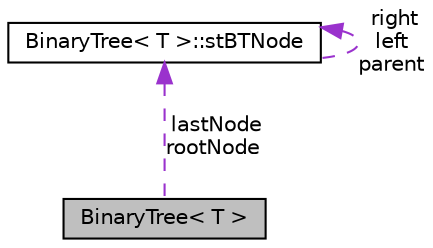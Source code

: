 digraph "BinaryTree&lt; T &gt;"
{
  edge [fontname="Helvetica",fontsize="10",labelfontname="Helvetica",labelfontsize="10"];
  node [fontname="Helvetica",fontsize="10",shape=record];
  Node1 [label="BinaryTree\< T \>",height=0.2,width=0.4,color="black", fillcolor="grey75", style="filled", fontcolor="black"];
  Node2 -> Node1 [dir="back",color="darkorchid3",fontsize="10",style="dashed",label=" lastNode\nrootNode" ,fontname="Helvetica"];
  Node2 [label="BinaryTree\< T \>::stBTNode",height=0.2,width=0.4,color="black", fillcolor="white", style="filled",URL="$struct_binary_tree_1_1st_b_t_node.html"];
  Node2 -> Node2 [dir="back",color="darkorchid3",fontsize="10",style="dashed",label=" right\nleft\nparent" ,fontname="Helvetica"];
}
